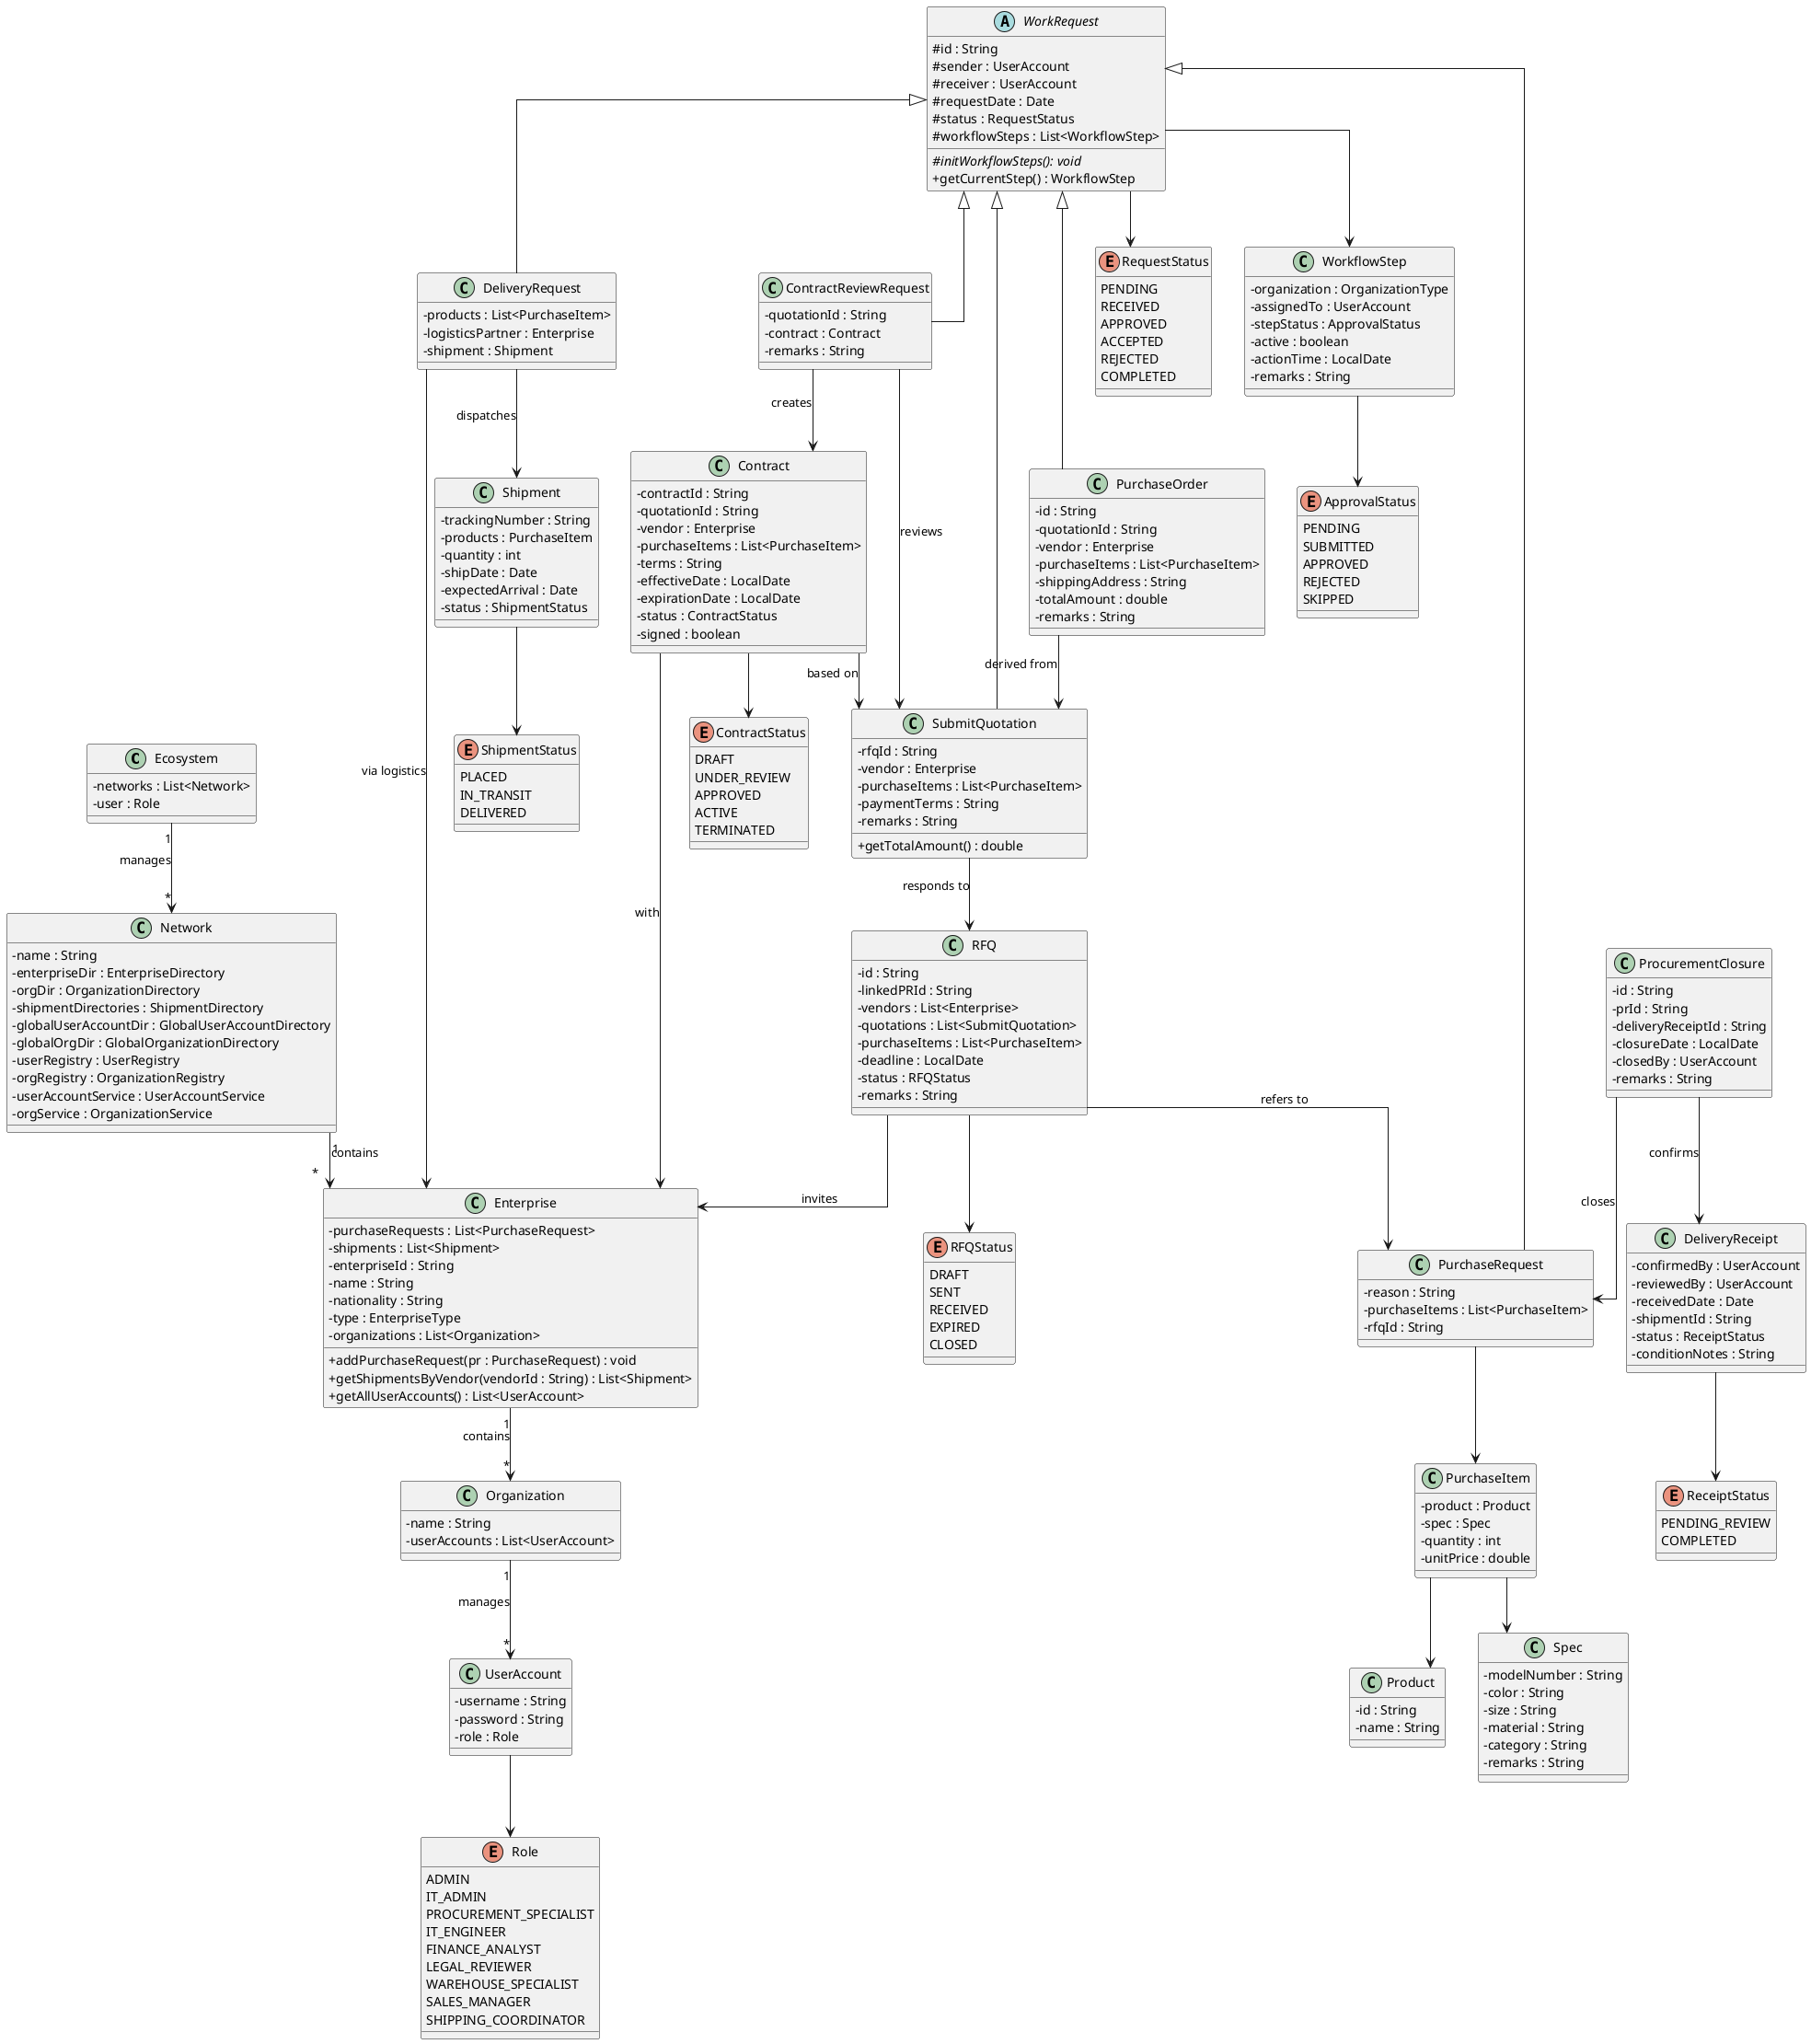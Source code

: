 @startuml
skinparam linetype ortho
skinparam classAttributeIconSize 0

' ================= Layer 0: Ecosystem =================

class Ecosystem {
    - networks : List<Network>
    - user : Role
}

class Network {
    - name : String
    - enterpriseDir : EnterpriseDirectory
    - orgDir : OrganizationDirectory
    - shipmentDirectories : ShipmentDirectory
    - globalUserAccountDir : GlobalUserAccountDirectory
    - globalOrgDir : GlobalOrganizationDirectory
    - userRegistry : UserRegistry
    - orgRegistry : OrganizationRegistry
    - userAccountService : UserAccountService
    - orgService : OrganizationService
}

Ecosystem "1" --> "*" Network : manages

' ================= Layer 1: Enterprise & Org =================

class Enterprise {
    - purchaseRequests : List<PurchaseRequest>
    - shipments : List<Shipment>
    - enterpriseId : String
    - name : String
    - nationality : String
    - type : EnterpriseType
    - organizations : List<Organization>
    + addPurchaseRequest(pr : PurchaseRequest) : void
    + getShipmentsByVendor(vendorId : String) : List<Shipment>
    + getAllUserAccounts() : List<UserAccount>
}

class Organization {
    - name : String
    - userAccounts : List<UserAccount>
}

Network "1" --> "*" Enterprise : contains
Enterprise "1" --> "*" Organization : contains
Organization "1" --> "*" UserAccount : manages

' ================= Layer 2: Users =================

class UserAccount {
    - username : String
    - password : String
    - role : Role
}

enum Role {
    ADMIN
    IT_ADMIN
    PROCUREMENT_SPECIALIST
    IT_ENGINEER
    FINANCE_ANALYST
    LEGAL_REVIEWER
    WAREHOUSE_SPECIALIST
    SALES_MANAGER
    SHIPPING_COORDINATOR
}

UserAccount --> Role

' ================= Layer 3: WorkRequest Superclass =================

abstract class WorkRequest {
    # id : String
    # sender : UserAccount
    # receiver : UserAccount
    # requestDate : Date
    # status : RequestStatus
    # workflowSteps : List<WorkflowStep>
    {abstract} # initWorkflowSteps(): void
    + getCurrentStep() : WorkflowStep
}

enum RequestStatus {
    PENDING
    RECEIVED
    APPROVED
    ACCEPTED
    REJECTED
    COMPLETED
}

class WorkflowStep {
    - organization : OrganizationType
    - assignedTo : UserAccount
    - stepStatus : ApprovalStatus
    - active : boolean
    - actionTime : LocalDate
    - remarks : String
}

enum ApprovalStatus {
    PENDING
    SUBMITTED
    APPROVED
    REJECTED
    SKIPPED
}

WorkflowStep --> ApprovalStatus

WorkRequest --> RequestStatus
WorkRequest --> WorkflowStep

WorkRequest <|-- PurchaseRequest
WorkRequest <|-- SubmitQuotation
WorkRequest <|-- PurchaseOrder
WorkRequest <|-- ContractReviewRequest
WorkRequest <|-- DeliveryRequest

' ================= Layer 4: WorkRequest Subclasses =================

class PurchaseRequest {
    - reason : String
    - purchaseItems : List<PurchaseItem>
    - rfqId : String
}

class SubmitQuotation {
    - rfqId : String
    - vendor : Enterprise
    - purchaseItems : List<PurchaseItem>
    - paymentTerms : String
    - remarks : String
    + getTotalAmount() : double
}

class PurchaseOrder {
    - id : String
    - quotationId : String
    - vendor : Enterprise
    - purchaseItems : List<PurchaseItem>
    - shippingAddress : String
    - totalAmount : double
    - remarks : String
}

class ContractReviewRequest {
    - quotationId : String
    - contract : Contract
    - remarks : String
}

class DeliveryRequest {
    - products : List<PurchaseItem>
    - logisticsPartner : Enterprise
    - shipment : Shipment
}

class ProcurementClosure {
    - id : String
    - prId : String
    - deliveryReceiptId : String
    - closureDate : LocalDate
    - closedBy : UserAccount
    - remarks : String
}

' ================= Layer 5: Supporting Domain Models =================

class RFQ {
    - id : String
    - linkedPRId : String
    - vendors : List<Enterprise>
    - quotations : List<SubmitQuotation>
    - purchaseItems : List<PurchaseItem>
    - deadline : LocalDate
    - status : RFQStatus
    - remarks : String
}

enum RFQStatus {
    DRAFT
    SENT
    RECEIVED
    EXPIRED
    CLOSED
}

RFQ --> RFQStatus

class Contract {
    - contractId : String
    - quotationId : String
    - vendor : Enterprise
    - purchaseItems : List<PurchaseItem>
    - terms : String
    - effectiveDate : LocalDate
    - expirationDate : LocalDate
    - status : ContractStatus
    - signed : boolean
}

enum ContractStatus {
    DRAFT
    UNDER_REVIEW
    APPROVED
    ACTIVE
    TERMINATED
}

Contract --> ContractStatus

class Shipment {
    - trackingNumber : String
    - products : PurchaseItem
    - quantity : int
    - shipDate : Date
    - expectedArrival : Date
    - status : ShipmentStatus
}

enum ShipmentStatus {
    PLACED
    IN_TRANSIT
    DELIVERED
}

Shipment --> ShipmentStatus

class DeliveryReceipt {
    - confirmedBy : UserAccount
    - reviewedBy : UserAccount
    - receivedDate : Date
    - shipmentId : String
    - status : ReceiptStatus
    - conditionNotes : String
}

enum ReceiptStatus {
    PENDING_REVIEW
    COMPLETED
}

DeliveryReceipt --> ReceiptStatus

class Spec {
    - modelNumber : String
    - color : String
    - size : String
    - material : String
    - category : String
    - remarks : String
}

class Product {
    - id : String
    - name : String
}

class PurchaseItem {
    - product : Product
    - spec : Spec
    - quantity : int
    - unitPrice : double
}

PurchaseRequest --> PurchaseItem
PurchaseItem --> Product
PurchaseItem --> Spec

' ================= Relationships (Flow) =================

RFQ --> PurchaseRequest : refers to
RFQ --> Enterprise : invites

SubmitQuotation --> RFQ : responds to

ContractReviewRequest --> SubmitQuotation : reviews
ContractReviewRequest --> Contract : creates

PurchaseOrder --> SubmitQuotation : derived from
Contract --> Enterprise : with
Contract --> SubmitQuotation : based on

DeliveryRequest --> Enterprise : via logistics
DeliveryRequest --> Shipment : dispatches

ProcurementClosure --> PurchaseRequest : closes
ProcurementClosure --> DeliveryReceipt : confirms
@enduml